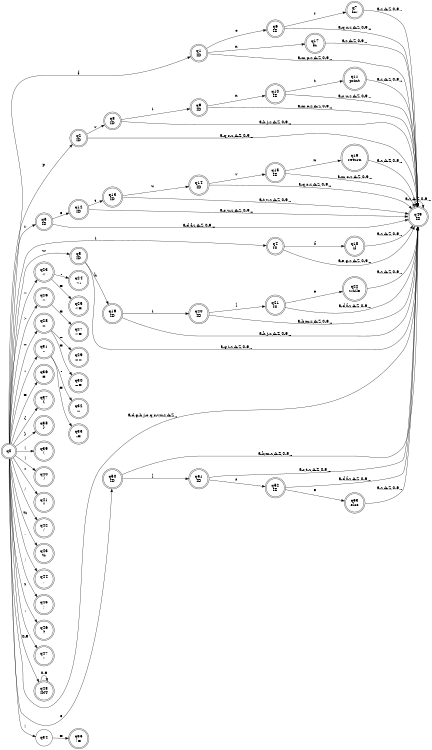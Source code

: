 digraph finite_state_machine {

	rankdir=LR;
	size="8,5"

	node [shape = doublecircle];
	q0 "q1\nID" "q2\nID" "q3\nID" "q4\nID" "q5\nID" "q6\nID" "q7\nfor" "q8\nID" "q9\nID" "q10\nID"
	"q11\nprint" "q12\nID" "q13\nID" "q14\nID" "q15\nID" "q16\nreturn" "q17\nfn" "q18\nif" "q19\nID" "q20\nID"
	"q21\nID" "q22\nwhile" "q23\n<" "q24\n<-" "q25\n<=" "q26\n>" "q27\n>=" "q28\n+" "q29\n++" "q30\n+="
	"q31\n-" "q32\n--" "q33\n-=" "q35\n!=" "q36\n=" "q37\n{" "q38\n}" "q39\n(" "q40\n)"
	"q41\n*" "q42\n/" "q43\n%" "q44\n," "q45\n;" "q46\n?" "q47\n:" "q48\nINT" "q49\nID"
	"q50\nID" "q51\nID" "q52\nID" "q53\nelse";

	node [shape = circle];

	q0 -> "q1\nID" [ label = "f" ];
	q0 -> "q2\nID" [ label = "p" ];
	q0 -> "q3\nID" [ label = "r" ];
	q0 -> "q4\nID" [ label = "i" ];
	q0 -> "q5\nID" [ label = "w" ];
	q0 -> "q23\n<" [ label = "<" ];
	q0 -> "q26\n>" [ label = ">" ];
	q0 -> "q28\n+" [ label = "+" ];
	q0 -> "q31\n-" [ label = "-" ];
	q0 -> q34 [ label = "!" ];
	q0 -> "q36\n=" [ label = "=" ];
	q0 -> "q37\n{" [ label = "{" ];
	q0 -> "q38\n}" [ label = "}" ];
	q0 -> "q39\n(" [ label = "(" ];
	q0 -> "q40\n)" [ label = ")" ];
	q0 -> "q41\n*" [ label = "*" ];
	q0 -> "q42\n/" [ label = "/" ];
	q0 -> "q43\n%" [ label = "%" ];
	q0 -> "q44\n," [ label = "," ];
	q0 -> "q45\n;" [ label = ";" ];
	q0 -> "q46\n?" [ label = "?" ];
	q0 -> "q47\n:" [ label = ":" ];
	q0 -> "q48\nINT" [ label = "0-9" ];
	q0 -> "q49\nID" [ label = "a-d,g-h,j-o,q,s-v,x-z,A-Z,_" ];
	q0 -> "q50\nID" [ label = "e" ];

	"q1\nID" -> "q6\nID" [ label = "o" ];
	"q1\nID" -> "q17\nfn" [ label = "n" ];
	"q1\nID" -> "q49\nID" [ label = "a-m,p-z,A-Z,0-9,_" ];

	"q2\nID" -> "q8\nID" [ label = "r" ];
	"q2\nID" -> "q49\nID" [ label = "a-q,s-z,A-Z,0-9,_" ];

	"q3\nID" -> "q12\nID" [ label = "e" ];
	"q3\nID" -> "q49\nID" [ label = "a-d,f-z,A-Z,0-9,_" ];

	"q4\nID" -> "q18\nif" [ label = "f" ];
	"q4\nID" -> "q49\nID" [ label = "a-e,g-z,A-Z,0-9,_" ];

	"q5\nID" -> "q19\nID" [ label = "h" ];
	"q5\nID" -> "q49\nID" [ label = "a-g,i-z,A-Z,0-9,_" ];

	"q6\nID" -> "q7\nfor" [ label = "r" ];
	"q6\nID" -> "q49\nID" [ label = "a-q,s-z,A-Z,0-9,_" ];

	"q7\nfor" -> "q49\nID" [ label = "a-z,A-Z,0-9,_" ]; // FOR

	"q8\nID" -> "q9\nID" [ label = "i" ];
	"q8\nID" -> "q49\nID" [ label = "a-h,j-z,A-Z,0-9,_" ];

	"q9\nID" -> "q10\nID" [ label = "n" ];
	"q9\nID" -> "q49\nID" [ label = "a-m,o-z,A-Z,0-9,_" ];

	"q10\nID" -> "q11\nprint" [ label = "t" ];
	"q10\nID" -> "q49\nID" [ label = "a-s,u-z,A-Z,0-9,_" ];

	"q11\nprint" -> "q49\nID" [ label = "a-z,A-Z,0-9,_" ]; // PRINT

	"q12\nID" -> "q13\nID" [ label = "t" ];
	"q12\nID" -> "q49\nID" [ label = "a-s,u-z,A-Z,0-9,_" ];

	"q13\nID" -> "q14\nID" [ label = "u" ];
	"q13\nID" -> "q49\nID" [ label = "a-t,v-z,A-Z,0-9,_" ];

	"q14\nID" -> "q15\nID" [ label = "r" ];
	"q14\nID" -> "q49\nID" [ label = "a-q,s-z,A-Z,0-9,_" ];

	"q15\nID" -> "q16\nreturn" [ label = "n" ];
	"q15\nID" -> "q49\nID" [ label = "a-m,o-z,A-Z,0-9,_" ];

	"q16\nreturn" -> "q49\nID" [ label = "a-z,A-Z,0-9,_" ]; // RETURN

	"q17\nfn" -> "q49\nID" [ label = "a-z,A-Z,0-9,_" ]; // FN

	"q18\nif" -> "q49\nID" [ label = "a-z,A-Z,0-9,_" ]; // IF

	"q19\nID" -> "q20\nID" [ label = "i" ];
	"q19\nID" -> "q49\nID" [ label = "a-h,j-z,A-Z,0-9,_" ];

	"q20\nID" -> "q21\nID" [ label = "l" ];
	"q20\nID" -> "q49\nID" [ label = "a-k,m-z,A-Z,0-9,_" ];

	"q21\nID" -> "q22\nwhile" [ label = "e" ];
	"q21\nID" -> "q49\nID" [ label = "a-d,f-z,A-Z,0-9,_" ];

	"q22\nwhile" -> "q49\nID" [ label = "a-z,A-Z,0-9,_" ]; // WHILE

	"q23\n<" -> "q24\n<-" [ label = "-" ]; // <-
	"q23\n<" -> "q25\n<=" [ label = "=" ]; // <=

	"q26\n>" -> "q27\n>=" [ label = "=" ]; // >=

	"q28\n+" -> "q29\n++" [ label = "+" ]; // ++
	"q28\n+" -> "q30\n+=" [ label = "=" ]; // +=

	"q31\n-" -> "q32\n--" [ label = "-" ]; // --
	"q31\n-" -> "q33\n-=" [ label = "=" ]; // -=

	q34 -> "q35\n!=" [ label = "=" ]; // !=

	"q48\nINT" -> "q48\nINT" [ label = "0-9" ]; // INT

	"q49\nID" -> "q49\nID" [ label = "a-z,A-Z,0-9,_" ]; // ID

	"q50\nID" -> "q51\nID" [ label = "l" ];
	"q50\nID" -> "q49\nID" [ label = "a-k,m-z,A-Z,0-9,_" ];

	"q51\nID" -> "q52\nID" [ label = "s" ];
	"q51\nID" -> "q49\nID" [ label = "a-r,t-z,A-Z,0-9,_" ];

	"q52\nID" -> "q53\nelse" [ label = "e" ];
	"q52\nID" -> "q49\nID" [ label = "a-d,f-z,A-Z,0-9,_" ];

	"q53\nelse" -> "q49\nID" [ label = "a-z,A-Z,0-9,_" ]; // ELSE
}